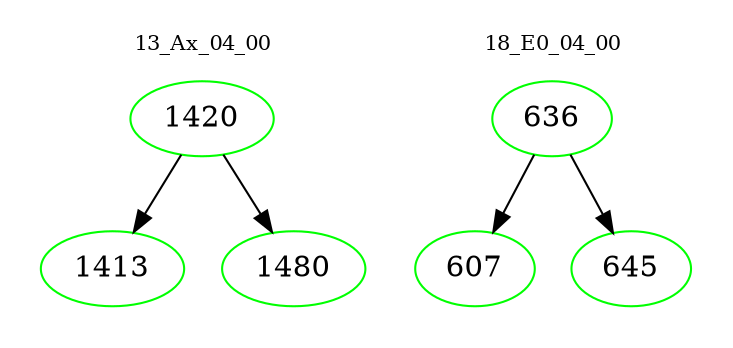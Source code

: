 digraph{
subgraph cluster_0 {
color = white
label = "13_Ax_04_00";
fontsize=10;
T0_1420 [label="1420", color="green"]
T0_1420 -> T0_1413 [color="black"]
T0_1413 [label="1413", color="green"]
T0_1420 -> T0_1480 [color="black"]
T0_1480 [label="1480", color="green"]
}
subgraph cluster_1 {
color = white
label = "18_E0_04_00";
fontsize=10;
T1_636 [label="636", color="green"]
T1_636 -> T1_607 [color="black"]
T1_607 [label="607", color="green"]
T1_636 -> T1_645 [color="black"]
T1_645 [label="645", color="green"]
}
}
